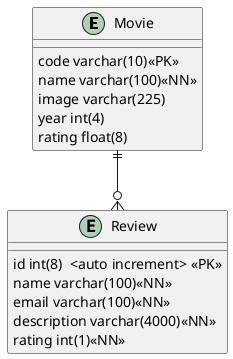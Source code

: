 @startuml "Modelo Entidad Relacion""

entity Movie{
    code varchar(10)<<PK>>
    name varchar(100)<<NN>>
    image varchar(225)
    year int(4)
    rating float(8)

}
Entity  Review{
    id int(8)  <auto increment> <<PK>>
    name varchar(100)<<NN>>
    email varchar(100)<<NN>>
    description varchar(4000)<<NN>>
    rating int(1)<<NN>>



}
Movie ||--o{Review

@enduml